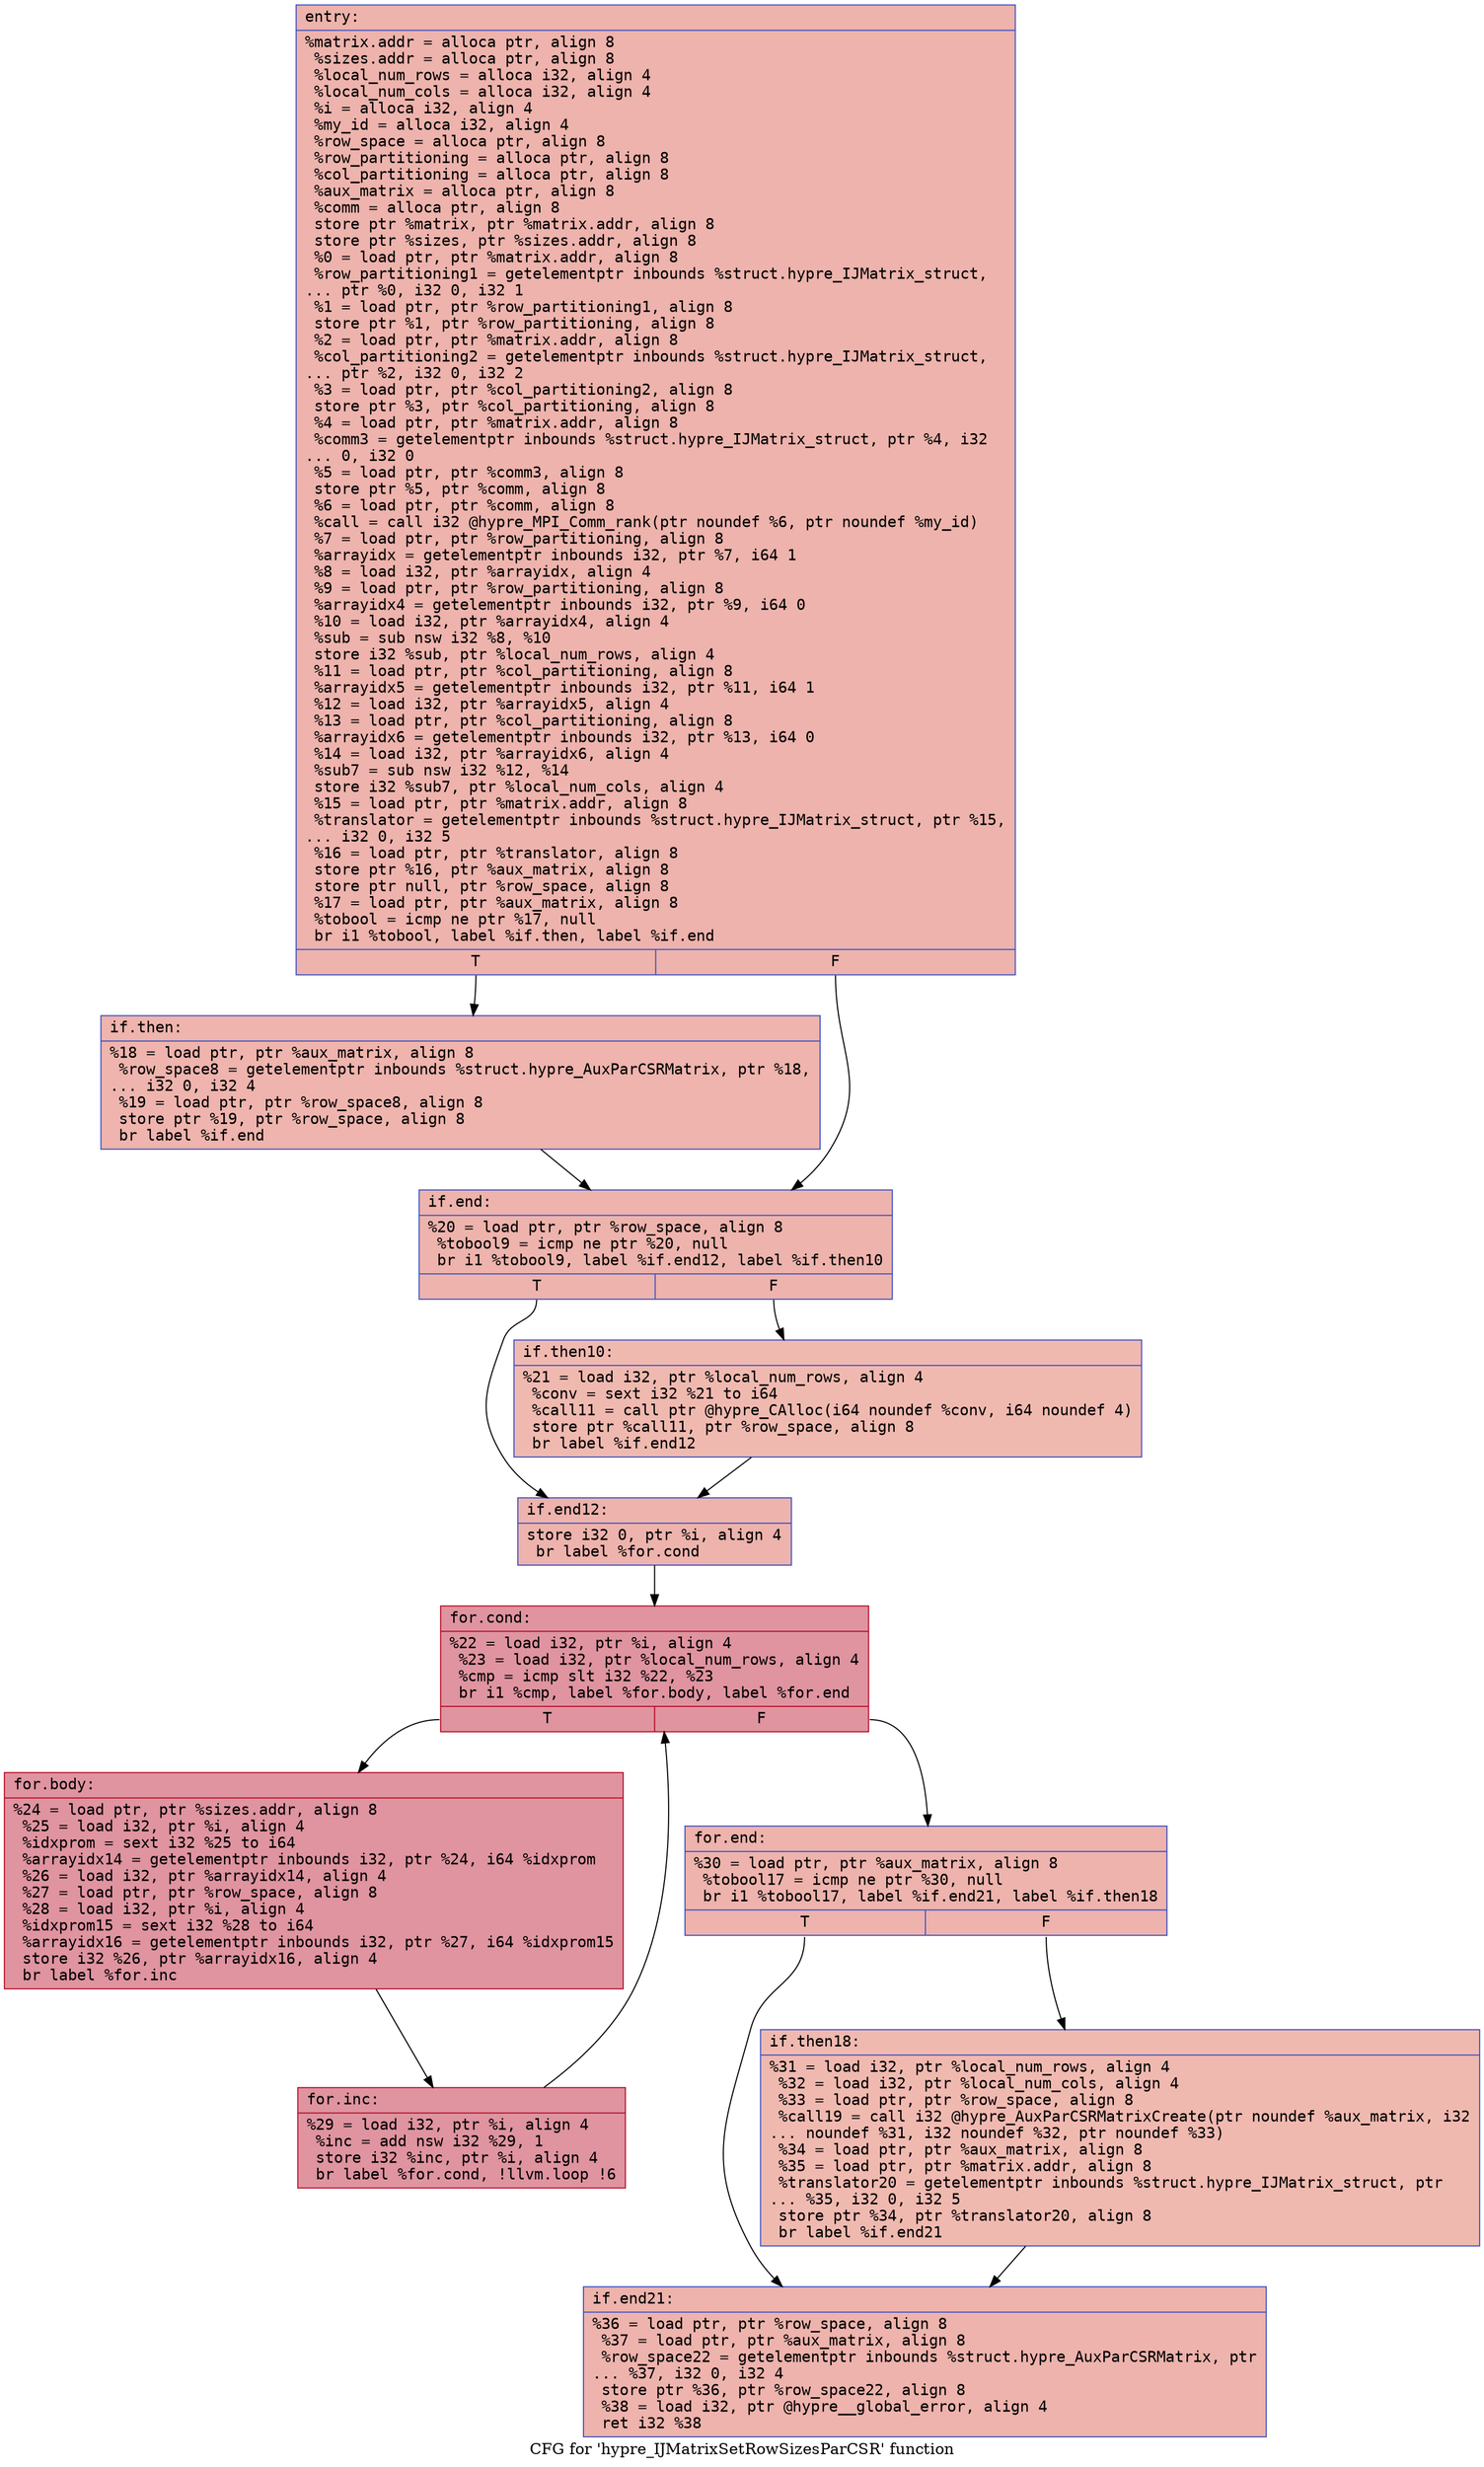 digraph "CFG for 'hypre_IJMatrixSetRowSizesParCSR' function" {
	label="CFG for 'hypre_IJMatrixSetRowSizesParCSR' function";

	Node0x564083245be0 [shape=record,color="#3d50c3ff", style=filled, fillcolor="#d6524470" fontname="Courier",label="{entry:\l|  %matrix.addr = alloca ptr, align 8\l  %sizes.addr = alloca ptr, align 8\l  %local_num_rows = alloca i32, align 4\l  %local_num_cols = alloca i32, align 4\l  %i = alloca i32, align 4\l  %my_id = alloca i32, align 4\l  %row_space = alloca ptr, align 8\l  %row_partitioning = alloca ptr, align 8\l  %col_partitioning = alloca ptr, align 8\l  %aux_matrix = alloca ptr, align 8\l  %comm = alloca ptr, align 8\l  store ptr %matrix, ptr %matrix.addr, align 8\l  store ptr %sizes, ptr %sizes.addr, align 8\l  %0 = load ptr, ptr %matrix.addr, align 8\l  %row_partitioning1 = getelementptr inbounds %struct.hypre_IJMatrix_struct,\l... ptr %0, i32 0, i32 1\l  %1 = load ptr, ptr %row_partitioning1, align 8\l  store ptr %1, ptr %row_partitioning, align 8\l  %2 = load ptr, ptr %matrix.addr, align 8\l  %col_partitioning2 = getelementptr inbounds %struct.hypre_IJMatrix_struct,\l... ptr %2, i32 0, i32 2\l  %3 = load ptr, ptr %col_partitioning2, align 8\l  store ptr %3, ptr %col_partitioning, align 8\l  %4 = load ptr, ptr %matrix.addr, align 8\l  %comm3 = getelementptr inbounds %struct.hypre_IJMatrix_struct, ptr %4, i32\l... 0, i32 0\l  %5 = load ptr, ptr %comm3, align 8\l  store ptr %5, ptr %comm, align 8\l  %6 = load ptr, ptr %comm, align 8\l  %call = call i32 @hypre_MPI_Comm_rank(ptr noundef %6, ptr noundef %my_id)\l  %7 = load ptr, ptr %row_partitioning, align 8\l  %arrayidx = getelementptr inbounds i32, ptr %7, i64 1\l  %8 = load i32, ptr %arrayidx, align 4\l  %9 = load ptr, ptr %row_partitioning, align 8\l  %arrayidx4 = getelementptr inbounds i32, ptr %9, i64 0\l  %10 = load i32, ptr %arrayidx4, align 4\l  %sub = sub nsw i32 %8, %10\l  store i32 %sub, ptr %local_num_rows, align 4\l  %11 = load ptr, ptr %col_partitioning, align 8\l  %arrayidx5 = getelementptr inbounds i32, ptr %11, i64 1\l  %12 = load i32, ptr %arrayidx5, align 4\l  %13 = load ptr, ptr %col_partitioning, align 8\l  %arrayidx6 = getelementptr inbounds i32, ptr %13, i64 0\l  %14 = load i32, ptr %arrayidx6, align 4\l  %sub7 = sub nsw i32 %12, %14\l  store i32 %sub7, ptr %local_num_cols, align 4\l  %15 = load ptr, ptr %matrix.addr, align 8\l  %translator = getelementptr inbounds %struct.hypre_IJMatrix_struct, ptr %15,\l... i32 0, i32 5\l  %16 = load ptr, ptr %translator, align 8\l  store ptr %16, ptr %aux_matrix, align 8\l  store ptr null, ptr %row_space, align 8\l  %17 = load ptr, ptr %aux_matrix, align 8\l  %tobool = icmp ne ptr %17, null\l  br i1 %tobool, label %if.then, label %if.end\l|{<s0>T|<s1>F}}"];
	Node0x564083245be0:s0 -> Node0x564083249570[tooltip="entry -> if.then\nProbability 62.50%" ];
	Node0x564083245be0:s1 -> Node0x5640832495e0[tooltip="entry -> if.end\nProbability 37.50%" ];
	Node0x564083249570 [shape=record,color="#3d50c3ff", style=filled, fillcolor="#d8564670" fontname="Courier",label="{if.then:\l|  %18 = load ptr, ptr %aux_matrix, align 8\l  %row_space8 = getelementptr inbounds %struct.hypre_AuxParCSRMatrix, ptr %18,\l... i32 0, i32 4\l  %19 = load ptr, ptr %row_space8, align 8\l  store ptr %19, ptr %row_space, align 8\l  br label %if.end\l}"];
	Node0x564083249570 -> Node0x5640832495e0[tooltip="if.then -> if.end\nProbability 100.00%" ];
	Node0x5640832495e0 [shape=record,color="#3d50c3ff", style=filled, fillcolor="#d6524470" fontname="Courier",label="{if.end:\l|  %20 = load ptr, ptr %row_space, align 8\l  %tobool9 = icmp ne ptr %20, null\l  br i1 %tobool9, label %if.end12, label %if.then10\l|{<s0>T|<s1>F}}"];
	Node0x5640832495e0:s0 -> Node0x564083249b00[tooltip="if.end -> if.end12\nProbability 62.50%" ];
	Node0x5640832495e0:s1 -> Node0x564083249b80[tooltip="if.end -> if.then10\nProbability 37.50%" ];
	Node0x564083249b80 [shape=record,color="#3d50c3ff", style=filled, fillcolor="#de614d70" fontname="Courier",label="{if.then10:\l|  %21 = load i32, ptr %local_num_rows, align 4\l  %conv = sext i32 %21 to i64\l  %call11 = call ptr @hypre_CAlloc(i64 noundef %conv, i64 noundef 4)\l  store ptr %call11, ptr %row_space, align 8\l  br label %if.end12\l}"];
	Node0x564083249b80 -> Node0x564083249b00[tooltip="if.then10 -> if.end12\nProbability 100.00%" ];
	Node0x564083249b00 [shape=record,color="#3d50c3ff", style=filled, fillcolor="#d6524470" fontname="Courier",label="{if.end12:\l|  store i32 0, ptr %i, align 4\l  br label %for.cond\l}"];
	Node0x564083249b00 -> Node0x56408324a0c0[tooltip="if.end12 -> for.cond\nProbability 100.00%" ];
	Node0x56408324a0c0 [shape=record,color="#b70d28ff", style=filled, fillcolor="#b70d2870" fontname="Courier",label="{for.cond:\l|  %22 = load i32, ptr %i, align 4\l  %23 = load i32, ptr %local_num_rows, align 4\l  %cmp = icmp slt i32 %22, %23\l  br i1 %cmp, label %for.body, label %for.end\l|{<s0>T|<s1>F}}"];
	Node0x56408324a0c0:s0 -> Node0x56408324a340[tooltip="for.cond -> for.body\nProbability 96.88%" ];
	Node0x56408324a0c0:s1 -> Node0x56408324a3c0[tooltip="for.cond -> for.end\nProbability 3.12%" ];
	Node0x56408324a340 [shape=record,color="#b70d28ff", style=filled, fillcolor="#b70d2870" fontname="Courier",label="{for.body:\l|  %24 = load ptr, ptr %sizes.addr, align 8\l  %25 = load i32, ptr %i, align 4\l  %idxprom = sext i32 %25 to i64\l  %arrayidx14 = getelementptr inbounds i32, ptr %24, i64 %idxprom\l  %26 = load i32, ptr %arrayidx14, align 4\l  %27 = load ptr, ptr %row_space, align 8\l  %28 = load i32, ptr %i, align 4\l  %idxprom15 = sext i32 %28 to i64\l  %arrayidx16 = getelementptr inbounds i32, ptr %27, i64 %idxprom15\l  store i32 %26, ptr %arrayidx16, align 4\l  br label %for.inc\l}"];
	Node0x56408324a340 -> Node0x56408324aad0[tooltip="for.body -> for.inc\nProbability 100.00%" ];
	Node0x56408324aad0 [shape=record,color="#b70d28ff", style=filled, fillcolor="#b70d2870" fontname="Courier",label="{for.inc:\l|  %29 = load i32, ptr %i, align 4\l  %inc = add nsw i32 %29, 1\l  store i32 %inc, ptr %i, align 4\l  br label %for.cond, !llvm.loop !6\l}"];
	Node0x56408324aad0 -> Node0x56408324a0c0[tooltip="for.inc -> for.cond\nProbability 100.00%" ];
	Node0x56408324a3c0 [shape=record,color="#3d50c3ff", style=filled, fillcolor="#d6524470" fontname="Courier",label="{for.end:\l|  %30 = load ptr, ptr %aux_matrix, align 8\l  %tobool17 = icmp ne ptr %30, null\l  br i1 %tobool17, label %if.end21, label %if.then18\l|{<s0>T|<s1>F}}"];
	Node0x56408324a3c0:s0 -> Node0x56408324b080[tooltip="for.end -> if.end21\nProbability 62.50%" ];
	Node0x56408324a3c0:s1 -> Node0x56408324b100[tooltip="for.end -> if.then18\nProbability 37.50%" ];
	Node0x56408324b100 [shape=record,color="#3d50c3ff", style=filled, fillcolor="#de614d70" fontname="Courier",label="{if.then18:\l|  %31 = load i32, ptr %local_num_rows, align 4\l  %32 = load i32, ptr %local_num_cols, align 4\l  %33 = load ptr, ptr %row_space, align 8\l  %call19 = call i32 @hypre_AuxParCSRMatrixCreate(ptr noundef %aux_matrix, i32\l... noundef %31, i32 noundef %32, ptr noundef %33)\l  %34 = load ptr, ptr %aux_matrix, align 8\l  %35 = load ptr, ptr %matrix.addr, align 8\l  %translator20 = getelementptr inbounds %struct.hypre_IJMatrix_struct, ptr\l... %35, i32 0, i32 5\l  store ptr %34, ptr %translator20, align 8\l  br label %if.end21\l}"];
	Node0x56408324b100 -> Node0x56408324b080[tooltip="if.then18 -> if.end21\nProbability 100.00%" ];
	Node0x56408324b080 [shape=record,color="#3d50c3ff", style=filled, fillcolor="#d6524470" fontname="Courier",label="{if.end21:\l|  %36 = load ptr, ptr %row_space, align 8\l  %37 = load ptr, ptr %aux_matrix, align 8\l  %row_space22 = getelementptr inbounds %struct.hypre_AuxParCSRMatrix, ptr\l... %37, i32 0, i32 4\l  store ptr %36, ptr %row_space22, align 8\l  %38 = load i32, ptr @hypre__global_error, align 4\l  ret i32 %38\l}"];
}
